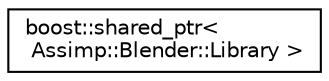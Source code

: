 digraph "Graphical Class Hierarchy"
{
  edge [fontname="Helvetica",fontsize="10",labelfontname="Helvetica",labelfontsize="10"];
  node [fontname="Helvetica",fontsize="10",shape=record];
  rankdir="LR";
  Node1 [label="boost::shared_ptr\<\l Assimp::Blender::Library \>",height=0.2,width=0.4,color="black", fillcolor="white", style="filled",URL="$classboost_1_1shared__ptr.html"];
}
